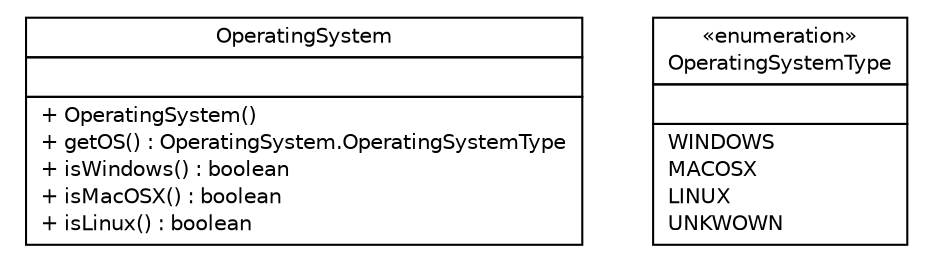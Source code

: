 #!/usr/local/bin/dot
#
# Class diagram 
# Generated by UMLGraph version 5.1 (http://www.umlgraph.org/)
#

digraph G {
	edge [fontname="Helvetica",fontsize=10,labelfontname="Helvetica",labelfontsize=10];
	node [fontname="Helvetica",fontsize=10,shape=plaintext];
	nodesep=0.25;
	ranksep=0.5;
	// com.connectlife.coreserver.tools.os.OperatingSystem
	c116 [label=<<table title="com.connectlife.coreserver.tools.os.OperatingSystem" border="0" cellborder="1" cellspacing="0" cellpadding="2" port="p" href="./OperatingSystem.html">
		<tr><td><table border="0" cellspacing="0" cellpadding="1">
<tr><td align="center" balign="center"> OperatingSystem </td></tr>
		</table></td></tr>
		<tr><td><table border="0" cellspacing="0" cellpadding="1">
<tr><td align="left" balign="left">  </td></tr>
		</table></td></tr>
		<tr><td><table border="0" cellspacing="0" cellpadding="1">
<tr><td align="left" balign="left"> + OperatingSystem() </td></tr>
<tr><td align="left" balign="left"> + getOS() : OperatingSystem.OperatingSystemType </td></tr>
<tr><td align="left" balign="left"> + isWindows() : boolean </td></tr>
<tr><td align="left" balign="left"> + isMacOSX() : boolean </td></tr>
<tr><td align="left" balign="left"> + isLinux() : boolean </td></tr>
		</table></td></tr>
		</table>>, fontname="Helvetica", fontcolor="black", fontsize=10.0];
	// com.connectlife.coreserver.tools.os.OperatingSystem.OperatingSystemType
	c117 [label=<<table title="com.connectlife.coreserver.tools.os.OperatingSystem.OperatingSystemType" border="0" cellborder="1" cellspacing="0" cellpadding="2" port="p" href="./OperatingSystem.OperatingSystemType.html">
		<tr><td><table border="0" cellspacing="0" cellpadding="1">
<tr><td align="center" balign="center"> &#171;enumeration&#187; </td></tr>
<tr><td align="center" balign="center"> OperatingSystemType </td></tr>
		</table></td></tr>
		<tr><td><table border="0" cellspacing="0" cellpadding="1">
<tr><td align="left" balign="left">  </td></tr>
		</table></td></tr>
		<tr><td><table border="0" cellspacing="0" cellpadding="1">
<tr><td align="left" balign="left"> WINDOWS </td></tr>
<tr><td align="left" balign="left"> MACOSX </td></tr>
<tr><td align="left" balign="left"> LINUX </td></tr>
<tr><td align="left" balign="left"> UNKWOWN </td></tr>
		</table></td></tr>
		</table>>, fontname="Helvetica", fontcolor="black", fontsize=10.0];
}

